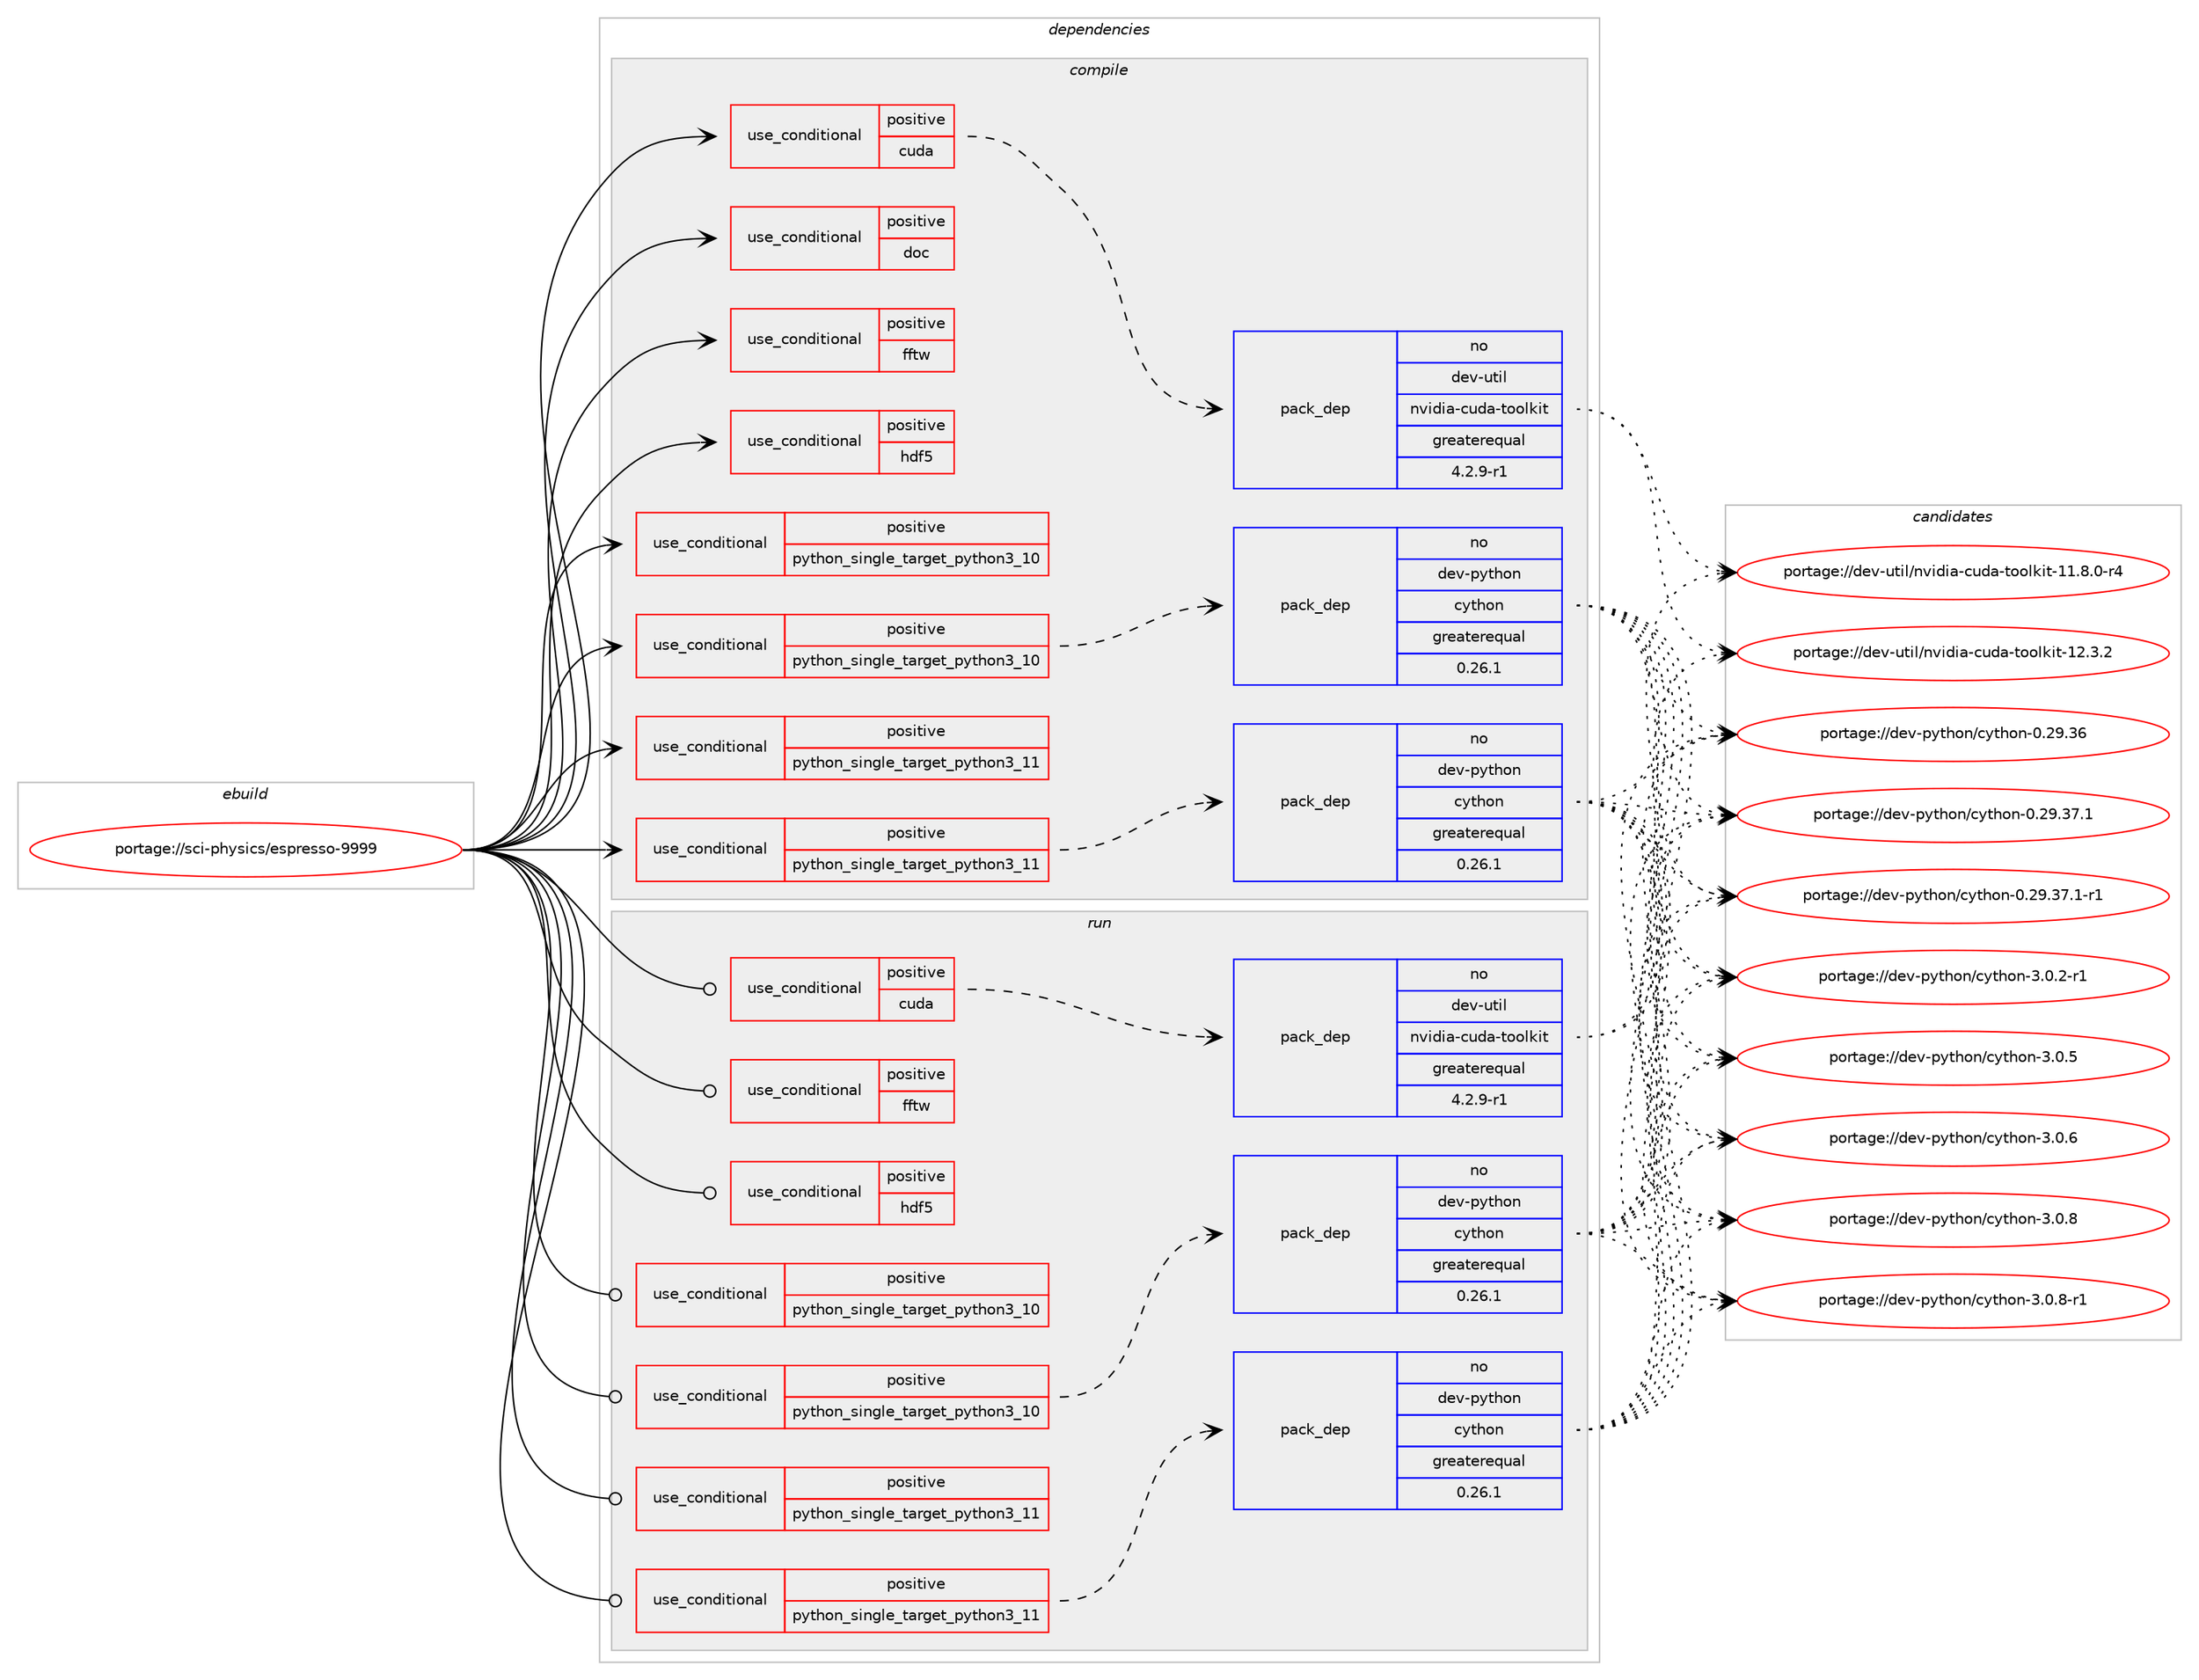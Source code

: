 digraph prolog {

# *************
# Graph options
# *************

newrank=true;
concentrate=true;
compound=true;
graph [rankdir=LR,fontname=Helvetica,fontsize=10,ranksep=1.5];#, ranksep=2.5, nodesep=0.2];
edge  [arrowhead=vee];
node  [fontname=Helvetica,fontsize=10];

# **********
# The ebuild
# **********

subgraph cluster_leftcol {
color=gray;
rank=same;
label=<<i>ebuild</i>>;
id [label="portage://sci-physics/espresso-9999", color=red, width=4, href="../sci-physics/espresso-9999.svg"];
}

# ****************
# The dependencies
# ****************

subgraph cluster_midcol {
color=gray;
label=<<i>dependencies</i>>;
subgraph cluster_compile {
fillcolor="#eeeeee";
style=filled;
label=<<i>compile</i>>;
subgraph cond10689 {
dependency15558 [label=<<TABLE BORDER="0" CELLBORDER="1" CELLSPACING="0" CELLPADDING="4"><TR><TD ROWSPAN="3" CELLPADDING="10">use_conditional</TD></TR><TR><TD>positive</TD></TR><TR><TD>cuda</TD></TR></TABLE>>, shape=none, color=red];
subgraph pack4707 {
dependency15559 [label=<<TABLE BORDER="0" CELLBORDER="1" CELLSPACING="0" CELLPADDING="4" WIDTH="220"><TR><TD ROWSPAN="6" CELLPADDING="30">pack_dep</TD></TR><TR><TD WIDTH="110">no</TD></TR><TR><TD>dev-util</TD></TR><TR><TD>nvidia-cuda-toolkit</TD></TR><TR><TD>greaterequal</TD></TR><TR><TD>4.2.9-r1</TD></TR></TABLE>>, shape=none, color=blue];
}
dependency15558:e -> dependency15559:w [weight=20,style="dashed",arrowhead="vee"];
}
id:e -> dependency15558:w [weight=20,style="solid",arrowhead="vee"];
subgraph cond10690 {
dependency15560 [label=<<TABLE BORDER="0" CELLBORDER="1" CELLSPACING="0" CELLPADDING="4"><TR><TD ROWSPAN="3" CELLPADDING="10">use_conditional</TD></TR><TR><TD>positive</TD></TR><TR><TD>doc</TD></TR></TABLE>>, shape=none, color=red];
# *** BEGIN UNKNOWN DEPENDENCY TYPE (TODO) ***
# dependency15560 -> package_dependency(portage://sci-physics/espresso-9999,install,no,app-text,doxygen,none,[,,],[],[use(enable(dot),none)])
# *** END UNKNOWN DEPENDENCY TYPE (TODO) ***

# *** BEGIN UNKNOWN DEPENDENCY TYPE (TODO) ***
# dependency15560 -> package_dependency(portage://sci-physics/espresso-9999,install,no,dev-texlive,texlive-latexextra,none,[,,],[],[])
# *** END UNKNOWN DEPENDENCY TYPE (TODO) ***

# *** BEGIN UNKNOWN DEPENDENCY TYPE (TODO) ***
# dependency15560 -> package_dependency(portage://sci-physics/espresso-9999,install,no,virtual,latex-base,none,[,,],[],[])
# *** END UNKNOWN DEPENDENCY TYPE (TODO) ***

}
id:e -> dependency15560:w [weight=20,style="solid",arrowhead="vee"];
subgraph cond10691 {
dependency15561 [label=<<TABLE BORDER="0" CELLBORDER="1" CELLSPACING="0" CELLPADDING="4"><TR><TD ROWSPAN="3" CELLPADDING="10">use_conditional</TD></TR><TR><TD>positive</TD></TR><TR><TD>fftw</TD></TR></TABLE>>, shape=none, color=red];
# *** BEGIN UNKNOWN DEPENDENCY TYPE (TODO) ***
# dependency15561 -> package_dependency(portage://sci-physics/espresso-9999,install,no,sci-libs,fftw,none,[,,],[slot(3.0)],[])
# *** END UNKNOWN DEPENDENCY TYPE (TODO) ***

}
id:e -> dependency15561:w [weight=20,style="solid",arrowhead="vee"];
subgraph cond10692 {
dependency15562 [label=<<TABLE BORDER="0" CELLBORDER="1" CELLSPACING="0" CELLPADDING="4"><TR><TD ROWSPAN="3" CELLPADDING="10">use_conditional</TD></TR><TR><TD>positive</TD></TR><TR><TD>hdf5</TD></TR></TABLE>>, shape=none, color=red];
# *** BEGIN UNKNOWN DEPENDENCY TYPE (TODO) ***
# dependency15562 -> package_dependency(portage://sci-physics/espresso-9999,install,no,sci-libs,hdf5,none,[,,],any_same_slot,[use(enable(mpi),none)])
# *** END UNKNOWN DEPENDENCY TYPE (TODO) ***

}
id:e -> dependency15562:w [weight=20,style="solid",arrowhead="vee"];
subgraph cond10693 {
dependency15563 [label=<<TABLE BORDER="0" CELLBORDER="1" CELLSPACING="0" CELLPADDING="4"><TR><TD ROWSPAN="3" CELLPADDING="10">use_conditional</TD></TR><TR><TD>positive</TD></TR><TR><TD>python_single_target_python3_10</TD></TR></TABLE>>, shape=none, color=red];
# *** BEGIN UNKNOWN DEPENDENCY TYPE (TODO) ***
# dependency15563 -> package_dependency(portage://sci-physics/espresso-9999,install,no,dev-lang,python,none,[,,],[slot(3.10)],[])
# *** END UNKNOWN DEPENDENCY TYPE (TODO) ***

}
id:e -> dependency15563:w [weight=20,style="solid",arrowhead="vee"];
subgraph cond10694 {
dependency15564 [label=<<TABLE BORDER="0" CELLBORDER="1" CELLSPACING="0" CELLPADDING="4"><TR><TD ROWSPAN="3" CELLPADDING="10">use_conditional</TD></TR><TR><TD>positive</TD></TR><TR><TD>python_single_target_python3_10</TD></TR></TABLE>>, shape=none, color=red];
subgraph pack4708 {
dependency15565 [label=<<TABLE BORDER="0" CELLBORDER="1" CELLSPACING="0" CELLPADDING="4" WIDTH="220"><TR><TD ROWSPAN="6" CELLPADDING="30">pack_dep</TD></TR><TR><TD WIDTH="110">no</TD></TR><TR><TD>dev-python</TD></TR><TR><TD>cython</TD></TR><TR><TD>greaterequal</TD></TR><TR><TD>0.26.1</TD></TR></TABLE>>, shape=none, color=blue];
}
dependency15564:e -> dependency15565:w [weight=20,style="dashed",arrowhead="vee"];
# *** BEGIN UNKNOWN DEPENDENCY TYPE (TODO) ***
# dependency15564 -> package_dependency(portage://sci-physics/espresso-9999,install,no,dev-python,numpy,none,[,,],[],[use(enable(python_targets_python3_10),negative)])
# *** END UNKNOWN DEPENDENCY TYPE (TODO) ***

}
id:e -> dependency15564:w [weight=20,style="solid",arrowhead="vee"];
subgraph cond10695 {
dependency15566 [label=<<TABLE BORDER="0" CELLBORDER="1" CELLSPACING="0" CELLPADDING="4"><TR><TD ROWSPAN="3" CELLPADDING="10">use_conditional</TD></TR><TR><TD>positive</TD></TR><TR><TD>python_single_target_python3_11</TD></TR></TABLE>>, shape=none, color=red];
# *** BEGIN UNKNOWN DEPENDENCY TYPE (TODO) ***
# dependency15566 -> package_dependency(portage://sci-physics/espresso-9999,install,no,dev-lang,python,none,[,,],[slot(3.11)],[])
# *** END UNKNOWN DEPENDENCY TYPE (TODO) ***

}
id:e -> dependency15566:w [weight=20,style="solid",arrowhead="vee"];
subgraph cond10696 {
dependency15567 [label=<<TABLE BORDER="0" CELLBORDER="1" CELLSPACING="0" CELLPADDING="4"><TR><TD ROWSPAN="3" CELLPADDING="10">use_conditional</TD></TR><TR><TD>positive</TD></TR><TR><TD>python_single_target_python3_11</TD></TR></TABLE>>, shape=none, color=red];
subgraph pack4709 {
dependency15568 [label=<<TABLE BORDER="0" CELLBORDER="1" CELLSPACING="0" CELLPADDING="4" WIDTH="220"><TR><TD ROWSPAN="6" CELLPADDING="30">pack_dep</TD></TR><TR><TD WIDTH="110">no</TD></TR><TR><TD>dev-python</TD></TR><TR><TD>cython</TD></TR><TR><TD>greaterequal</TD></TR><TR><TD>0.26.1</TD></TR></TABLE>>, shape=none, color=blue];
}
dependency15567:e -> dependency15568:w [weight=20,style="dashed",arrowhead="vee"];
# *** BEGIN UNKNOWN DEPENDENCY TYPE (TODO) ***
# dependency15567 -> package_dependency(portage://sci-physics/espresso-9999,install,no,dev-python,numpy,none,[,,],[],[use(enable(python_targets_python3_11),negative)])
# *** END UNKNOWN DEPENDENCY TYPE (TODO) ***

}
id:e -> dependency15567:w [weight=20,style="solid",arrowhead="vee"];
# *** BEGIN UNKNOWN DEPENDENCY TYPE (TODO) ***
# id -> package_dependency(portage://sci-physics/espresso-9999,install,no,dev-libs,boost,none,[,,],any_same_slot,[use(enable(mpi),none)])
# *** END UNKNOWN DEPENDENCY TYPE (TODO) ***

}
subgraph cluster_compileandrun {
fillcolor="#eeeeee";
style=filled;
label=<<i>compile and run</i>>;
}
subgraph cluster_run {
fillcolor="#eeeeee";
style=filled;
label=<<i>run</i>>;
subgraph cond10697 {
dependency15569 [label=<<TABLE BORDER="0" CELLBORDER="1" CELLSPACING="0" CELLPADDING="4"><TR><TD ROWSPAN="3" CELLPADDING="10">use_conditional</TD></TR><TR><TD>positive</TD></TR><TR><TD>cuda</TD></TR></TABLE>>, shape=none, color=red];
subgraph pack4710 {
dependency15570 [label=<<TABLE BORDER="0" CELLBORDER="1" CELLSPACING="0" CELLPADDING="4" WIDTH="220"><TR><TD ROWSPAN="6" CELLPADDING="30">pack_dep</TD></TR><TR><TD WIDTH="110">no</TD></TR><TR><TD>dev-util</TD></TR><TR><TD>nvidia-cuda-toolkit</TD></TR><TR><TD>greaterequal</TD></TR><TR><TD>4.2.9-r1</TD></TR></TABLE>>, shape=none, color=blue];
}
dependency15569:e -> dependency15570:w [weight=20,style="dashed",arrowhead="vee"];
}
id:e -> dependency15569:w [weight=20,style="solid",arrowhead="odot"];
subgraph cond10698 {
dependency15571 [label=<<TABLE BORDER="0" CELLBORDER="1" CELLSPACING="0" CELLPADDING="4"><TR><TD ROWSPAN="3" CELLPADDING="10">use_conditional</TD></TR><TR><TD>positive</TD></TR><TR><TD>fftw</TD></TR></TABLE>>, shape=none, color=red];
# *** BEGIN UNKNOWN DEPENDENCY TYPE (TODO) ***
# dependency15571 -> package_dependency(portage://sci-physics/espresso-9999,run,no,sci-libs,fftw,none,[,,],[slot(3.0)],[])
# *** END UNKNOWN DEPENDENCY TYPE (TODO) ***

}
id:e -> dependency15571:w [weight=20,style="solid",arrowhead="odot"];
subgraph cond10699 {
dependency15572 [label=<<TABLE BORDER="0" CELLBORDER="1" CELLSPACING="0" CELLPADDING="4"><TR><TD ROWSPAN="3" CELLPADDING="10">use_conditional</TD></TR><TR><TD>positive</TD></TR><TR><TD>hdf5</TD></TR></TABLE>>, shape=none, color=red];
# *** BEGIN UNKNOWN DEPENDENCY TYPE (TODO) ***
# dependency15572 -> package_dependency(portage://sci-physics/espresso-9999,run,no,sci-libs,hdf5,none,[,,],any_same_slot,[use(enable(mpi),none)])
# *** END UNKNOWN DEPENDENCY TYPE (TODO) ***

}
id:e -> dependency15572:w [weight=20,style="solid",arrowhead="odot"];
subgraph cond10700 {
dependency15573 [label=<<TABLE BORDER="0" CELLBORDER="1" CELLSPACING="0" CELLPADDING="4"><TR><TD ROWSPAN="3" CELLPADDING="10">use_conditional</TD></TR><TR><TD>positive</TD></TR><TR><TD>python_single_target_python3_10</TD></TR></TABLE>>, shape=none, color=red];
# *** BEGIN UNKNOWN DEPENDENCY TYPE (TODO) ***
# dependency15573 -> package_dependency(portage://sci-physics/espresso-9999,run,no,dev-lang,python,none,[,,],[slot(3.10)],[])
# *** END UNKNOWN DEPENDENCY TYPE (TODO) ***

}
id:e -> dependency15573:w [weight=20,style="solid",arrowhead="odot"];
subgraph cond10701 {
dependency15574 [label=<<TABLE BORDER="0" CELLBORDER="1" CELLSPACING="0" CELLPADDING="4"><TR><TD ROWSPAN="3" CELLPADDING="10">use_conditional</TD></TR><TR><TD>positive</TD></TR><TR><TD>python_single_target_python3_10</TD></TR></TABLE>>, shape=none, color=red];
subgraph pack4711 {
dependency15575 [label=<<TABLE BORDER="0" CELLBORDER="1" CELLSPACING="0" CELLPADDING="4" WIDTH="220"><TR><TD ROWSPAN="6" CELLPADDING="30">pack_dep</TD></TR><TR><TD WIDTH="110">no</TD></TR><TR><TD>dev-python</TD></TR><TR><TD>cython</TD></TR><TR><TD>greaterequal</TD></TR><TR><TD>0.26.1</TD></TR></TABLE>>, shape=none, color=blue];
}
dependency15574:e -> dependency15575:w [weight=20,style="dashed",arrowhead="vee"];
# *** BEGIN UNKNOWN DEPENDENCY TYPE (TODO) ***
# dependency15574 -> package_dependency(portage://sci-physics/espresso-9999,run,no,dev-python,numpy,none,[,,],[],[use(enable(python_targets_python3_10),negative)])
# *** END UNKNOWN DEPENDENCY TYPE (TODO) ***

}
id:e -> dependency15574:w [weight=20,style="solid",arrowhead="odot"];
subgraph cond10702 {
dependency15576 [label=<<TABLE BORDER="0" CELLBORDER="1" CELLSPACING="0" CELLPADDING="4"><TR><TD ROWSPAN="3" CELLPADDING="10">use_conditional</TD></TR><TR><TD>positive</TD></TR><TR><TD>python_single_target_python3_11</TD></TR></TABLE>>, shape=none, color=red];
# *** BEGIN UNKNOWN DEPENDENCY TYPE (TODO) ***
# dependency15576 -> package_dependency(portage://sci-physics/espresso-9999,run,no,dev-lang,python,none,[,,],[slot(3.11)],[])
# *** END UNKNOWN DEPENDENCY TYPE (TODO) ***

}
id:e -> dependency15576:w [weight=20,style="solid",arrowhead="odot"];
subgraph cond10703 {
dependency15577 [label=<<TABLE BORDER="0" CELLBORDER="1" CELLSPACING="0" CELLPADDING="4"><TR><TD ROWSPAN="3" CELLPADDING="10">use_conditional</TD></TR><TR><TD>positive</TD></TR><TR><TD>python_single_target_python3_11</TD></TR></TABLE>>, shape=none, color=red];
subgraph pack4712 {
dependency15578 [label=<<TABLE BORDER="0" CELLBORDER="1" CELLSPACING="0" CELLPADDING="4" WIDTH="220"><TR><TD ROWSPAN="6" CELLPADDING="30">pack_dep</TD></TR><TR><TD WIDTH="110">no</TD></TR><TR><TD>dev-python</TD></TR><TR><TD>cython</TD></TR><TR><TD>greaterequal</TD></TR><TR><TD>0.26.1</TD></TR></TABLE>>, shape=none, color=blue];
}
dependency15577:e -> dependency15578:w [weight=20,style="dashed",arrowhead="vee"];
# *** BEGIN UNKNOWN DEPENDENCY TYPE (TODO) ***
# dependency15577 -> package_dependency(portage://sci-physics/espresso-9999,run,no,dev-python,numpy,none,[,,],[],[use(enable(python_targets_python3_11),negative)])
# *** END UNKNOWN DEPENDENCY TYPE (TODO) ***

}
id:e -> dependency15577:w [weight=20,style="solid",arrowhead="odot"];
# *** BEGIN UNKNOWN DEPENDENCY TYPE (TODO) ***
# id -> package_dependency(portage://sci-physics/espresso-9999,run,no,dev-libs,boost,none,[,,],any_same_slot,[use(enable(mpi),none)])
# *** END UNKNOWN DEPENDENCY TYPE (TODO) ***

}
}

# **************
# The candidates
# **************

subgraph cluster_choices {
rank=same;
color=gray;
label=<<i>candidates</i>>;

subgraph choice4707 {
color=black;
nodesep=1;
choice10010111845117116105108471101181051001059745991171009745116111111108107105116454949465646484511452 [label="portage://dev-util/nvidia-cuda-toolkit-11.8.0-r4", color=red, width=4,href="../dev-util/nvidia-cuda-toolkit-11.8.0-r4.svg"];
choice1001011184511711610510847110118105100105974599117100974511611111110810710511645495046514650 [label="portage://dev-util/nvidia-cuda-toolkit-12.3.2", color=red, width=4,href="../dev-util/nvidia-cuda-toolkit-12.3.2.svg"];
dependency15559:e -> choice10010111845117116105108471101181051001059745991171009745116111111108107105116454949465646484511452:w [style=dotted,weight="100"];
dependency15559:e -> choice1001011184511711610510847110118105100105974599117100974511611111110810710511645495046514650:w [style=dotted,weight="100"];
}
subgraph choice4708 {
color=black;
nodesep=1;
choice1001011184511212111610411111047991211161041111104548465057465154 [label="portage://dev-python/cython-0.29.36", color=red, width=4,href="../dev-python/cython-0.29.36.svg"];
choice10010111845112121116104111110479912111610411111045484650574651554649 [label="portage://dev-python/cython-0.29.37.1", color=red, width=4,href="../dev-python/cython-0.29.37.1.svg"];
choice100101118451121211161041111104799121116104111110454846505746515546494511449 [label="portage://dev-python/cython-0.29.37.1-r1", color=red, width=4,href="../dev-python/cython-0.29.37.1-r1.svg"];
choice1001011184511212111610411111047991211161041111104551464846504511449 [label="portage://dev-python/cython-3.0.2-r1", color=red, width=4,href="../dev-python/cython-3.0.2-r1.svg"];
choice100101118451121211161041111104799121116104111110455146484653 [label="portage://dev-python/cython-3.0.5", color=red, width=4,href="../dev-python/cython-3.0.5.svg"];
choice100101118451121211161041111104799121116104111110455146484654 [label="portage://dev-python/cython-3.0.6", color=red, width=4,href="../dev-python/cython-3.0.6.svg"];
choice100101118451121211161041111104799121116104111110455146484656 [label="portage://dev-python/cython-3.0.8", color=red, width=4,href="../dev-python/cython-3.0.8.svg"];
choice1001011184511212111610411111047991211161041111104551464846564511449 [label="portage://dev-python/cython-3.0.8-r1", color=red, width=4,href="../dev-python/cython-3.0.8-r1.svg"];
dependency15565:e -> choice1001011184511212111610411111047991211161041111104548465057465154:w [style=dotted,weight="100"];
dependency15565:e -> choice10010111845112121116104111110479912111610411111045484650574651554649:w [style=dotted,weight="100"];
dependency15565:e -> choice100101118451121211161041111104799121116104111110454846505746515546494511449:w [style=dotted,weight="100"];
dependency15565:e -> choice1001011184511212111610411111047991211161041111104551464846504511449:w [style=dotted,weight="100"];
dependency15565:e -> choice100101118451121211161041111104799121116104111110455146484653:w [style=dotted,weight="100"];
dependency15565:e -> choice100101118451121211161041111104799121116104111110455146484654:w [style=dotted,weight="100"];
dependency15565:e -> choice100101118451121211161041111104799121116104111110455146484656:w [style=dotted,weight="100"];
dependency15565:e -> choice1001011184511212111610411111047991211161041111104551464846564511449:w [style=dotted,weight="100"];
}
subgraph choice4709 {
color=black;
nodesep=1;
choice1001011184511212111610411111047991211161041111104548465057465154 [label="portage://dev-python/cython-0.29.36", color=red, width=4,href="../dev-python/cython-0.29.36.svg"];
choice10010111845112121116104111110479912111610411111045484650574651554649 [label="portage://dev-python/cython-0.29.37.1", color=red, width=4,href="../dev-python/cython-0.29.37.1.svg"];
choice100101118451121211161041111104799121116104111110454846505746515546494511449 [label="portage://dev-python/cython-0.29.37.1-r1", color=red, width=4,href="../dev-python/cython-0.29.37.1-r1.svg"];
choice1001011184511212111610411111047991211161041111104551464846504511449 [label="portage://dev-python/cython-3.0.2-r1", color=red, width=4,href="../dev-python/cython-3.0.2-r1.svg"];
choice100101118451121211161041111104799121116104111110455146484653 [label="portage://dev-python/cython-3.0.5", color=red, width=4,href="../dev-python/cython-3.0.5.svg"];
choice100101118451121211161041111104799121116104111110455146484654 [label="portage://dev-python/cython-3.0.6", color=red, width=4,href="../dev-python/cython-3.0.6.svg"];
choice100101118451121211161041111104799121116104111110455146484656 [label="portage://dev-python/cython-3.0.8", color=red, width=4,href="../dev-python/cython-3.0.8.svg"];
choice1001011184511212111610411111047991211161041111104551464846564511449 [label="portage://dev-python/cython-3.0.8-r1", color=red, width=4,href="../dev-python/cython-3.0.8-r1.svg"];
dependency15568:e -> choice1001011184511212111610411111047991211161041111104548465057465154:w [style=dotted,weight="100"];
dependency15568:e -> choice10010111845112121116104111110479912111610411111045484650574651554649:w [style=dotted,weight="100"];
dependency15568:e -> choice100101118451121211161041111104799121116104111110454846505746515546494511449:w [style=dotted,weight="100"];
dependency15568:e -> choice1001011184511212111610411111047991211161041111104551464846504511449:w [style=dotted,weight="100"];
dependency15568:e -> choice100101118451121211161041111104799121116104111110455146484653:w [style=dotted,weight="100"];
dependency15568:e -> choice100101118451121211161041111104799121116104111110455146484654:w [style=dotted,weight="100"];
dependency15568:e -> choice100101118451121211161041111104799121116104111110455146484656:w [style=dotted,weight="100"];
dependency15568:e -> choice1001011184511212111610411111047991211161041111104551464846564511449:w [style=dotted,weight="100"];
}
subgraph choice4710 {
color=black;
nodesep=1;
choice10010111845117116105108471101181051001059745991171009745116111111108107105116454949465646484511452 [label="portage://dev-util/nvidia-cuda-toolkit-11.8.0-r4", color=red, width=4,href="../dev-util/nvidia-cuda-toolkit-11.8.0-r4.svg"];
choice1001011184511711610510847110118105100105974599117100974511611111110810710511645495046514650 [label="portage://dev-util/nvidia-cuda-toolkit-12.3.2", color=red, width=4,href="../dev-util/nvidia-cuda-toolkit-12.3.2.svg"];
dependency15570:e -> choice10010111845117116105108471101181051001059745991171009745116111111108107105116454949465646484511452:w [style=dotted,weight="100"];
dependency15570:e -> choice1001011184511711610510847110118105100105974599117100974511611111110810710511645495046514650:w [style=dotted,weight="100"];
}
subgraph choice4711 {
color=black;
nodesep=1;
choice1001011184511212111610411111047991211161041111104548465057465154 [label="portage://dev-python/cython-0.29.36", color=red, width=4,href="../dev-python/cython-0.29.36.svg"];
choice10010111845112121116104111110479912111610411111045484650574651554649 [label="portage://dev-python/cython-0.29.37.1", color=red, width=4,href="../dev-python/cython-0.29.37.1.svg"];
choice100101118451121211161041111104799121116104111110454846505746515546494511449 [label="portage://dev-python/cython-0.29.37.1-r1", color=red, width=4,href="../dev-python/cython-0.29.37.1-r1.svg"];
choice1001011184511212111610411111047991211161041111104551464846504511449 [label="portage://dev-python/cython-3.0.2-r1", color=red, width=4,href="../dev-python/cython-3.0.2-r1.svg"];
choice100101118451121211161041111104799121116104111110455146484653 [label="portage://dev-python/cython-3.0.5", color=red, width=4,href="../dev-python/cython-3.0.5.svg"];
choice100101118451121211161041111104799121116104111110455146484654 [label="portage://dev-python/cython-3.0.6", color=red, width=4,href="../dev-python/cython-3.0.6.svg"];
choice100101118451121211161041111104799121116104111110455146484656 [label="portage://dev-python/cython-3.0.8", color=red, width=4,href="../dev-python/cython-3.0.8.svg"];
choice1001011184511212111610411111047991211161041111104551464846564511449 [label="portage://dev-python/cython-3.0.8-r1", color=red, width=4,href="../dev-python/cython-3.0.8-r1.svg"];
dependency15575:e -> choice1001011184511212111610411111047991211161041111104548465057465154:w [style=dotted,weight="100"];
dependency15575:e -> choice10010111845112121116104111110479912111610411111045484650574651554649:w [style=dotted,weight="100"];
dependency15575:e -> choice100101118451121211161041111104799121116104111110454846505746515546494511449:w [style=dotted,weight="100"];
dependency15575:e -> choice1001011184511212111610411111047991211161041111104551464846504511449:w [style=dotted,weight="100"];
dependency15575:e -> choice100101118451121211161041111104799121116104111110455146484653:w [style=dotted,weight="100"];
dependency15575:e -> choice100101118451121211161041111104799121116104111110455146484654:w [style=dotted,weight="100"];
dependency15575:e -> choice100101118451121211161041111104799121116104111110455146484656:w [style=dotted,weight="100"];
dependency15575:e -> choice1001011184511212111610411111047991211161041111104551464846564511449:w [style=dotted,weight="100"];
}
subgraph choice4712 {
color=black;
nodesep=1;
choice1001011184511212111610411111047991211161041111104548465057465154 [label="portage://dev-python/cython-0.29.36", color=red, width=4,href="../dev-python/cython-0.29.36.svg"];
choice10010111845112121116104111110479912111610411111045484650574651554649 [label="portage://dev-python/cython-0.29.37.1", color=red, width=4,href="../dev-python/cython-0.29.37.1.svg"];
choice100101118451121211161041111104799121116104111110454846505746515546494511449 [label="portage://dev-python/cython-0.29.37.1-r1", color=red, width=4,href="../dev-python/cython-0.29.37.1-r1.svg"];
choice1001011184511212111610411111047991211161041111104551464846504511449 [label="portage://dev-python/cython-3.0.2-r1", color=red, width=4,href="../dev-python/cython-3.0.2-r1.svg"];
choice100101118451121211161041111104799121116104111110455146484653 [label="portage://dev-python/cython-3.0.5", color=red, width=4,href="../dev-python/cython-3.0.5.svg"];
choice100101118451121211161041111104799121116104111110455146484654 [label="portage://dev-python/cython-3.0.6", color=red, width=4,href="../dev-python/cython-3.0.6.svg"];
choice100101118451121211161041111104799121116104111110455146484656 [label="portage://dev-python/cython-3.0.8", color=red, width=4,href="../dev-python/cython-3.0.8.svg"];
choice1001011184511212111610411111047991211161041111104551464846564511449 [label="portage://dev-python/cython-3.0.8-r1", color=red, width=4,href="../dev-python/cython-3.0.8-r1.svg"];
dependency15578:e -> choice1001011184511212111610411111047991211161041111104548465057465154:w [style=dotted,weight="100"];
dependency15578:e -> choice10010111845112121116104111110479912111610411111045484650574651554649:w [style=dotted,weight="100"];
dependency15578:e -> choice100101118451121211161041111104799121116104111110454846505746515546494511449:w [style=dotted,weight="100"];
dependency15578:e -> choice1001011184511212111610411111047991211161041111104551464846504511449:w [style=dotted,weight="100"];
dependency15578:e -> choice100101118451121211161041111104799121116104111110455146484653:w [style=dotted,weight="100"];
dependency15578:e -> choice100101118451121211161041111104799121116104111110455146484654:w [style=dotted,weight="100"];
dependency15578:e -> choice100101118451121211161041111104799121116104111110455146484656:w [style=dotted,weight="100"];
dependency15578:e -> choice1001011184511212111610411111047991211161041111104551464846564511449:w [style=dotted,weight="100"];
}
}

}
